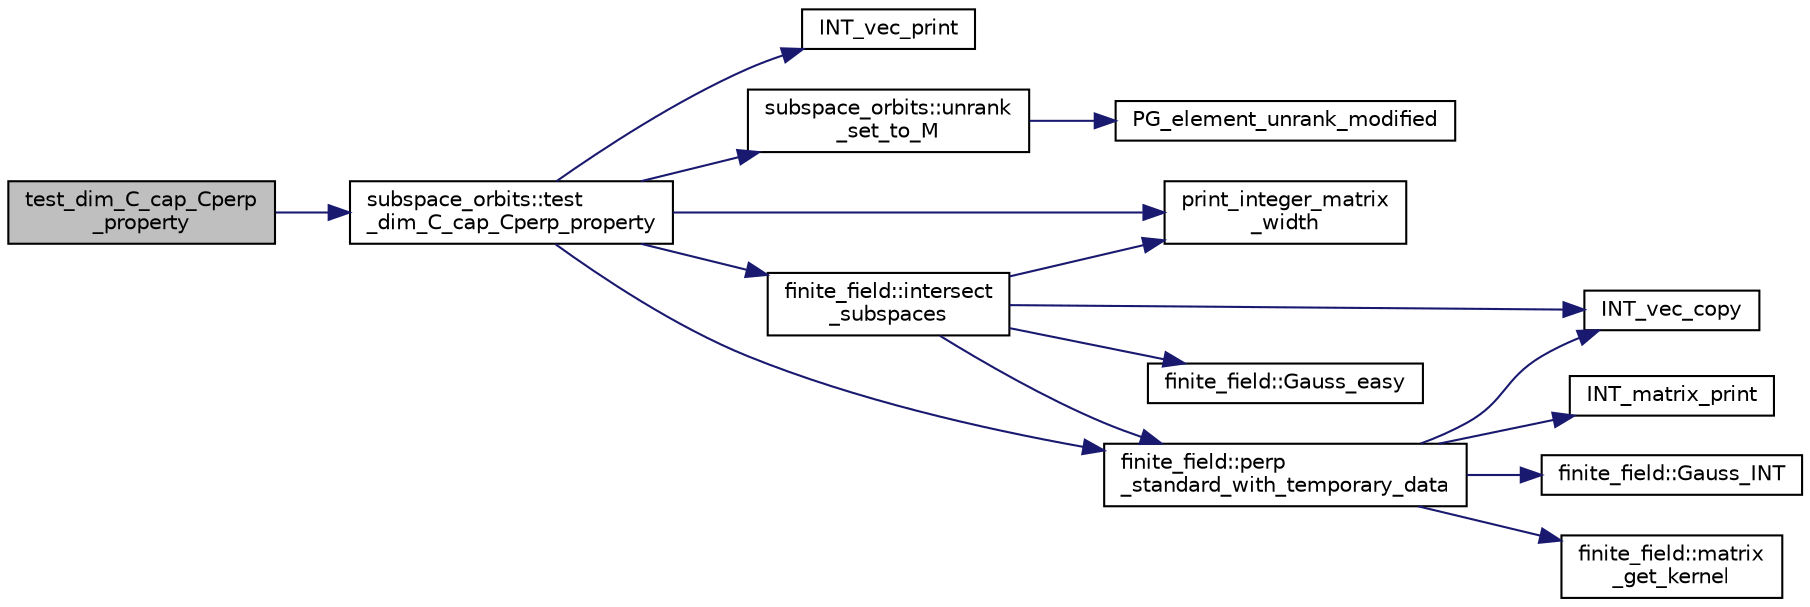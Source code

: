 digraph "test_dim_C_cap_Cperp_property"
{
  edge [fontname="Helvetica",fontsize="10",labelfontname="Helvetica",labelfontsize="10"];
  node [fontname="Helvetica",fontsize="10",shape=record];
  rankdir="LR";
  Node1203 [label="test_dim_C_cap_Cperp\l_property",height=0.2,width=0.4,color="black", fillcolor="grey75", style="filled", fontcolor="black"];
  Node1203 -> Node1204 [color="midnightblue",fontsize="10",style="solid",fontname="Helvetica"];
  Node1204 [label="subspace_orbits::test\l_dim_C_cap_Cperp_property",height=0.2,width=0.4,color="black", fillcolor="white", style="filled",URL="$d2/d9f/classsubspace__orbits.html#a2f933d2f60e7a9462aef44162f3125e4"];
  Node1204 -> Node1205 [color="midnightblue",fontsize="10",style="solid",fontname="Helvetica"];
  Node1205 [label="INT_vec_print",height=0.2,width=0.4,color="black", fillcolor="white", style="filled",URL="$df/dbf/sajeeb_8_c.html#a79a5901af0b47dd0d694109543c027fe"];
  Node1204 -> Node1206 [color="midnightblue",fontsize="10",style="solid",fontname="Helvetica"];
  Node1206 [label="subspace_orbits::unrank\l_set_to_M",height=0.2,width=0.4,color="black", fillcolor="white", style="filled",URL="$d2/d9f/classsubspace__orbits.html#a9440573e13ae98d29694664bf23bad83"];
  Node1206 -> Node1207 [color="midnightblue",fontsize="10",style="solid",fontname="Helvetica"];
  Node1207 [label="PG_element_unrank_modified",height=0.2,width=0.4,color="black", fillcolor="white", style="filled",URL="$d4/d67/geometry_8h.html#a83ae9b605d496f6a90345303f6efae64"];
  Node1204 -> Node1208 [color="midnightblue",fontsize="10",style="solid",fontname="Helvetica"];
  Node1208 [label="print_integer_matrix\l_width",height=0.2,width=0.4,color="black", fillcolor="white", style="filled",URL="$d5/db4/io__and__os_8h.html#aa78f3e73fc2179251bd15adbcc31573f"];
  Node1204 -> Node1209 [color="midnightblue",fontsize="10",style="solid",fontname="Helvetica"];
  Node1209 [label="finite_field::perp\l_standard_with_temporary_data",height=0.2,width=0.4,color="black", fillcolor="white", style="filled",URL="$df/d5a/classfinite__field.html#aae3cca9b5f19ae969a9c5349d14f41c0"];
  Node1209 -> Node1210 [color="midnightblue",fontsize="10",style="solid",fontname="Helvetica"];
  Node1210 [label="INT_vec_copy",height=0.2,width=0.4,color="black", fillcolor="white", style="filled",URL="$df/dbf/sajeeb_8_c.html#ac2d875e27e009af6ec04d17254d11075"];
  Node1209 -> Node1211 [color="midnightblue",fontsize="10",style="solid",fontname="Helvetica"];
  Node1211 [label="INT_matrix_print",height=0.2,width=0.4,color="black", fillcolor="white", style="filled",URL="$d5/db4/io__and__os_8h.html#afd4180a24bef3a2b584668a4eaf607ff"];
  Node1209 -> Node1212 [color="midnightblue",fontsize="10",style="solid",fontname="Helvetica"];
  Node1212 [label="finite_field::Gauss_INT",height=0.2,width=0.4,color="black", fillcolor="white", style="filled",URL="$df/d5a/classfinite__field.html#adb676d2e80341b53751326e3a58beb11"];
  Node1209 -> Node1213 [color="midnightblue",fontsize="10",style="solid",fontname="Helvetica"];
  Node1213 [label="finite_field::matrix\l_get_kernel",height=0.2,width=0.4,color="black", fillcolor="white", style="filled",URL="$df/d5a/classfinite__field.html#ac45780a927cee936df13d04d30d2d248"];
  Node1204 -> Node1214 [color="midnightblue",fontsize="10",style="solid",fontname="Helvetica"];
  Node1214 [label="finite_field::intersect\l_subspaces",height=0.2,width=0.4,color="black", fillcolor="white", style="filled",URL="$df/d5a/classfinite__field.html#af887ed38de1b121a4260e828d069aa3e"];
  Node1214 -> Node1210 [color="midnightblue",fontsize="10",style="solid",fontname="Helvetica"];
  Node1214 -> Node1208 [color="midnightblue",fontsize="10",style="solid",fontname="Helvetica"];
  Node1214 -> Node1209 [color="midnightblue",fontsize="10",style="solid",fontname="Helvetica"];
  Node1214 -> Node1215 [color="midnightblue",fontsize="10",style="solid",fontname="Helvetica"];
  Node1215 [label="finite_field::Gauss_easy",height=0.2,width=0.4,color="black", fillcolor="white", style="filled",URL="$df/d5a/classfinite__field.html#a32761bf6c4a41f24b7193352127db8e7"];
}
